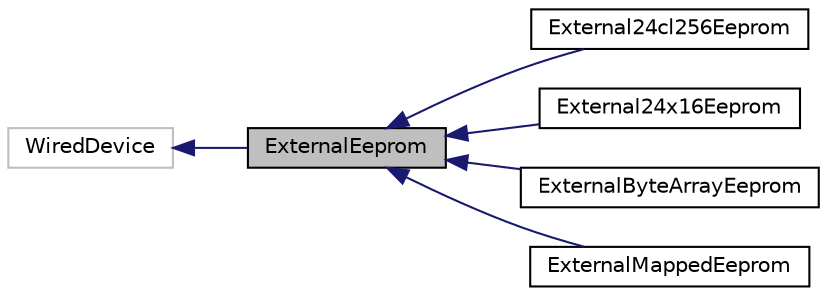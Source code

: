 digraph "ExternalEeprom"
{
  edge [fontname="Helvetica",fontsize="10",labelfontname="Helvetica",labelfontsize="10"];
  node [fontname="Helvetica",fontsize="10",shape=record];
  rankdir="LR";
  Node1 [label="ExternalEeprom",height=0.2,width=0.4,color="black", fillcolor="grey75", style="filled", fontcolor="black"];
  Node2 -> Node1 [dir="back",color="midnightblue",fontsize="10",style="solid",fontname="Helvetica"];
  Node2 [label="WiredDevice",height=0.2,width=0.4,color="grey75", fillcolor="white", style="filled"];
  Node1 -> Node3 [dir="back",color="midnightblue",fontsize="10",style="solid",fontname="Helvetica"];
  Node3 [label="External24cl256Eeprom",height=0.2,width=0.4,color="black", fillcolor="white", style="filled",URL="$classExternal24cl256Eeprom.html",tooltip="Arduino - External 24cl256 eeprom. "];
  Node1 -> Node4 [dir="back",color="midnightblue",fontsize="10",style="solid",fontname="Helvetica"];
  Node4 [label="External24x16Eeprom",height=0.2,width=0.4,color="black", fillcolor="white", style="filled",URL="$classExternal24x16Eeprom.html",tooltip="Arduino - External 24x16 eeprom. "];
  Node1 -> Node5 [dir="back",color="midnightblue",fontsize="10",style="solid",fontname="Helvetica"];
  Node5 [label="ExternalByteArrayEeprom",height=0.2,width=0.4,color="black", fillcolor="white", style="filled",URL="$classExternalByteArrayEeprom.html",tooltip="Arduino - External Virtual eeprom. "];
  Node1 -> Node6 [dir="back",color="midnightblue",fontsize="10",style="solid",fontname="Helvetica"];
  Node6 [label="ExternalMappedEeprom",height=0.2,width=0.4,color="black", fillcolor="white", style="filled",URL="$classExternalMappedEeprom.html",tooltip="Arduino - External eeprom. "];
}
